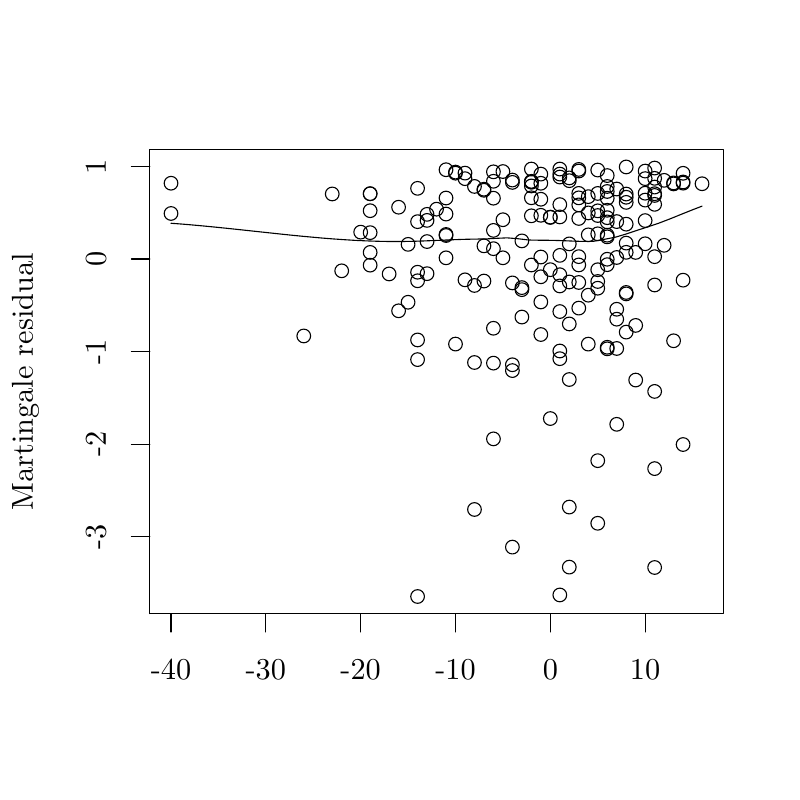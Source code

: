 % Created by tikzDevice version 0.8.1 on 2015-02-03 07:05:43
% !TEX encoding = UTF-8 Unicode
\documentclass[11pt]{memoir}
\nonstopmode

\usepackage{tikz}

\usepackage[active,tightpage,psfixbb]{preview}

\PreviewEnvironment{pgfpicture}

\setlength\PreviewBorder{0pt}

\usepackage{amsmath}
\newcommand{\SweaveOpts}[1]{}  % do not interfere with LaTeX
\newcommand{\SweaveInput}[1]{} % because they are not real TeX commands
\newcommand{\Sexpr}[1]{}       % will only be parsed by R


\usepackage{geometry}
\usepackage{amsmath}
\usepackage{lscape}
\geometry{verbose,tmargin=2.5cm,bmargin=2.5cm,lmargin=2.5cm,rmargin=2.5cm}


\begin{document}

\begin{tikzpicture}[x=1pt,y=1pt]
\definecolor{fillColor}{RGB}{255,255,255}
\path[use as bounding box,fill=fillColor,fill opacity=0.00] (0,0) rectangle (289.08,289.08);
\begin{scope}
\path[clip] ( 54.12, 67.32) rectangle (261.36,234.96);
\definecolor{drawColor}{RGB}{0,0,0}

\path[draw=drawColor,line width= 0.4pt,line join=round,line cap=round] (144.03,176.77) circle (  2.47);

\path[draw=drawColor,line width= 0.4pt,line join=round,line cap=round] (215.99,191.61) circle (  2.47);

\path[draw=drawColor,line width= 0.4pt,line join=round,line cap=round] (168.02,224.52) circle (  2.47);

\path[draw=drawColor,line width= 0.4pt,line join=round,line cap=round] (133.75,219.06) circle (  2.47);

\path[draw=drawColor,line width= 0.4pt,line join=round,line cap=round] (120.05,218.99) circle (  2.47);

\path[draw=drawColor,line width= 0.4pt,line join=round,line cap=round] (171.45,221.71) circle (  2.47);

\path[draw=drawColor,line width= 0.4pt,line join=round,line cap=round] (192.01,228.00) circle (  2.47);

\path[draw=drawColor,line width= 0.4pt,line join=round,line cap=round] (215.99,184.93) circle (  2.47);

\path[draw=drawColor,line width= 0.4pt,line join=round,line cap=round] (161.17,227.75) circle (  2.47);

\path[draw=drawColor,line width= 0.4pt,line join=round,line cap=round] (215.99, 99.99) circle (  2.47);

\path[draw=drawColor,line width= 0.4pt,line join=round,line cap=round] (192.01,223.27) circle (  2.47);

\path[draw=drawColor,line width= 0.4pt,line join=round,line cap=round] (198.86,191.63) circle (  2.47);

\path[draw=drawColor,line width= 0.4pt,line join=round,line cap=round] (178.30,157.86) circle (  2.47);

\path[draw=drawColor,line width= 0.4pt,line join=round,line cap=round] (246.83,223.31) circle (  2.47);

\path[draw=drawColor,line width= 0.4pt,line join=round,line cap=round] (212.57,164.73) circle (  2.47);

\path[draw=drawColor,line width= 0.4pt,line join=round,line cap=round] (219.42,204.09) circle (  2.47);

\path[draw=drawColor,line width= 0.4pt,line join=round,line cap=round] (178.30,130.49) circle (  2.47);

\path[draw=drawColor,line width= 0.4pt,line join=round,line cap=round] (150.89,208.98) circle (  2.47);

\path[draw=drawColor,line width= 0.4pt,line join=round,line cap=round] (219.42,203.49) circle (  2.47);

\path[draw=drawColor,line width= 0.4pt,line join=round,line cap=round] (219.42,225.64) circle (  2.47);

\path[draw=drawColor,line width= 0.4pt,line join=round,line cap=round] (192.01,217.61) circle (  2.47);

\path[draw=drawColor,line width= 0.4pt,line join=round,line cap=round] (154.31,190.19) circle (  2.47);

\path[draw=drawColor,line width= 0.4pt,line join=round,line cap=round] (236.55,228.35) circle (  2.47);

\path[draw=drawColor,line width= 0.4pt,line join=round,line cap=round] (192.01,223.54) circle (  2.47);

\path[draw=drawColor,line width= 0.4pt,line join=round,line cap=round] (133.75,212.94) circle (  2.47);

\path[draw=drawColor,line width= 0.4pt,line join=round,line cap=round] (209.14,193.34) circle (  2.47);

\path[draw=drawColor,line width= 0.4pt,line join=round,line cap=round] (202.29,225.11) circle (  2.47);

\path[draw=drawColor,line width= 0.4pt,line join=round,line cap=round] (188.58,202.03) circle (  2.47);

\path[draw=drawColor,line width= 0.4pt,line join=round,line cap=round] (226.27,169.07) circle (  2.47);

\path[draw=drawColor,line width= 0.4pt,line join=round,line cap=round] (222.85,220.77) circle (  2.47);

\path[draw=drawColor,line width= 0.4pt,line join=round,line cap=round] (123.47,191.22) circle (  2.47);

\path[draw=drawColor,line width= 0.4pt,line join=round,line cap=round] (195.43,168.20) circle (  2.47);

\path[draw=drawColor,line width= 0.4pt,line join=round,line cap=round] (226.27,183.40) circle (  2.47);

\path[draw=drawColor,line width= 0.4pt,line join=round,line cap=round] (195.43,226.16) circle (  2.47);

\path[draw=drawColor,line width= 0.4pt,line join=round,line cap=round] (236.55,219.08) circle (  2.47);

\path[draw=drawColor,line width= 0.4pt,line join=round,line cap=round] (209.14,217.58) circle (  2.47);

\path[draw=drawColor,line width= 0.4pt,line join=round,line cap=round] (236.55,186.10) circle (  2.47);

\path[draw=drawColor,line width= 0.4pt,line join=round,line cap=round] (195.43,217.08) circle (  2.47);

\path[draw=drawColor,line width= 0.4pt,line join=round,line cap=round] (215.99,187.36) circle (  2.47);

\path[draw=drawColor,line width= 0.4pt,line join=round,line cap=round] (178.30,205.82) circle (  2.47);

\path[draw=drawColor,line width= 0.4pt,line join=round,line cap=round] (198.86,210.63) circle (  2.47);

\path[draw=drawColor,line width= 0.4pt,line join=round,line cap=round] (168.02,226.52) circle (  2.47);

\path[draw=drawColor,line width= 0.4pt,line join=round,line cap=round] (205.71,151.94) circle (  2.47);

\path[draw=drawColor,line width= 0.4pt,line join=round,line cap=round] (236.55,147.64) circle (  2.47);

\path[draw=drawColor,line width= 0.4pt,line join=round,line cap=round] (161.17,217.52) circle (  2.47);

\path[draw=drawColor,line width= 0.4pt,line join=round,line cap=round] (195.43,222.85) circle (  2.47);

\path[draw=drawColor,line width= 0.4pt,line join=round,line cap=round] (154.31,211.62) circle (  2.47);

\path[draw=drawColor,line width= 0.4pt,line join=round,line cap=round] (202.29,176.50) circle (  2.47);

\path[draw=drawColor,line width= 0.4pt,line join=round,line cap=round] (219.42,163.59) circle (  2.47);

\path[draw=drawColor,line width= 0.4pt,line join=round,line cap=round] (202.29,162.24) circle (  2.47);

\path[draw=drawColor,line width= 0.4pt,line join=round,line cap=round] (133.75,219.08) circle (  2.47);

\path[draw=drawColor,line width= 0.4pt,line join=round,line cap=round] (209.14,227.86) circle (  2.47);

\path[draw=drawColor,line width= 0.4pt,line join=round,line cap=round] (171.45,104.98) circle (  2.47);

\path[draw=drawColor,line width= 0.4pt,line join=round,line cap=round] (236.55,119.75) circle (  2.47);

\path[draw=drawColor,line width= 0.4pt,line join=round,line cap=round] (205.71, 84.15) circle (  2.47);

\path[draw=drawColor,line width= 0.4pt,line join=round,line cap=round] (195.43,196.20) circle (  2.47);

\path[draw=drawColor,line width= 0.4pt,line join=round,line cap=round] (109.77,167.68) circle (  2.47);

\path[draw=drawColor,line width= 0.4pt,line join=round,line cap=round] (219.42,213.10) circle (  2.47);

\path[draw=drawColor,line width= 0.4pt,line join=round,line cap=round] (236.55,218.46) circle (  2.47);

\path[draw=drawColor,line width= 0.4pt,line join=round,line cap=round] (174.87,187.52) circle (  2.47);

\path[draw=drawColor,line width= 0.4pt,line join=round,line cap=round] (164.59,226.89) circle (  2.47);

\path[draw=drawColor,line width= 0.4pt,line join=round,line cap=round] (243.40,222.98) circle (  2.47);

\path[draw=drawColor,line width= 0.4pt,line join=round,line cap=round] (222.85,196.04) circle (  2.47);

\path[draw=drawColor,line width= 0.4pt,line join=round,line cap=round] (233.12,200.99) circle (  2.47);

\path[draw=drawColor,line width= 0.4pt,line join=round,line cap=round] (233.12,227.26) circle (  2.47);

\path[draw=drawColor,line width= 0.4pt,line join=round,line cap=round] (239.98,200.43) circle (  2.47);

\path[draw=drawColor,line width= 0.4pt,line join=round,line cap=round] (226.27,215.95) circle (  2.47);

\path[draw=drawColor,line width= 0.4pt,line join=round,line cap=round] (198.86,210.51) circle (  2.47);

\path[draw=drawColor,line width= 0.4pt,line join=round,line cap=round] (209.14,210.14) circle (  2.47);

\path[draw=drawColor,line width= 0.4pt,line join=round,line cap=round] (209.14,177.74) circle (  2.47);

\path[draw=drawColor,line width= 0.4pt,line join=round,line cap=round] (222.85,209.01) circle (  2.47);

\path[draw=drawColor,line width= 0.4pt,line join=round,line cap=round] (195.43,179.97) circle (  2.47);

\path[draw=drawColor,line width= 0.4pt,line join=round,line cap=round] (236.55,196.33) circle (  2.47);

\path[draw=drawColor,line width= 0.4pt,line join=round,line cap=round] (192.01,223.28) circle (  2.47);

\path[draw=drawColor,line width= 0.4pt,line join=round,line cap=round] (188.58,185.15) circle (  2.47);

\path[draw=drawColor,line width= 0.4pt,line join=round,line cap=round] (168.02,187.96) circle (  2.47);

\path[draw=drawColor,line width= 0.4pt,line join=round,line cap=round] (150.89,190.71) circle (  2.47);

\path[draw=drawColor,line width= 0.4pt,line join=round,line cap=round] (171.45,185.93) circle (  2.47);

\path[draw=drawColor,line width= 0.4pt,line join=round,line cap=round] (215.99,204.59) circle (  2.47);

\path[draw=drawColor,line width= 0.4pt,line join=round,line cap=round] (226.27,217.80) circle (  2.47);

\path[draw=drawColor,line width= 0.4pt,line join=round,line cap=round] (215.99,211.20) circle (  2.47);

\path[draw=drawColor,line width= 0.4pt,line join=round,line cap=round] (157.74,213.49) circle (  2.47);

\path[draw=drawColor,line width= 0.4pt,line join=round,line cap=round] (215.99,219.18) circle (  2.47);

\path[draw=drawColor,line width= 0.4pt,line join=round,line cap=round] (202.29,189.81) circle (  2.47);

\path[draw=drawColor,line width= 0.4pt,line join=round,line cap=round] (192.01,193.32) circle (  2.47);

\path[draw=drawColor,line width= 0.4pt,line join=round,line cap=round] (215.99,227.63) circle (  2.47);

\path[draw=drawColor,line width= 0.4pt,line join=round,line cap=round] (212.57,218.02) circle (  2.47);

\path[draw=drawColor,line width= 0.4pt,line join=round,line cap=round] (209.14,215.04) circle (  2.47);

\path[draw=drawColor,line width= 0.4pt,line join=round,line cap=round] (202.29,185.75) circle (  2.47);

\path[draw=drawColor,line width= 0.4pt,line join=round,line cap=round] (192.01,221.88) circle (  2.47);

\path[draw=drawColor,line width= 0.4pt,line join=round,line cap=round] (202.29,210.69) circle (  2.47);

\path[draw=drawColor,line width= 0.4pt,line join=round,line cap=round] (246.83,226.46) circle (  2.47);

\path[draw=drawColor,line width= 0.4pt,line join=round,line cap=round] (222.85,177.33) circle (  2.47);

\path[draw=drawColor,line width= 0.4pt,line join=round,line cap=round] (147.46,200.78) circle (  2.47);

\path[draw=drawColor,line width= 0.4pt,line join=round,line cap=round] (202.29, 74.09) circle (  2.47);

\path[draw=drawColor,line width= 0.4pt,line join=round,line cap=round] (205.71,172.02) circle (  2.47);

\path[draw=drawColor,line width= 0.4pt,line join=round,line cap=round] (185.15,157.27) circle (  2.47);

\path[draw=drawColor,line width= 0.4pt,line join=round,line cap=round] (185.15,186.85) circle (  2.47);

\path[draw=drawColor,line width= 0.4pt,line join=round,line cap=round] (178.30,217.46) circle (  2.47);

\path[draw=drawColor,line width= 0.4pt,line join=round,line cap=round] (205.71,224.79) circle (  2.47);

\path[draw=drawColor,line width= 0.4pt,line join=round,line cap=round] (226.27,228.75) circle (  2.47);

\path[draw=drawColor,line width= 0.4pt,line join=round,line cap=round] (164.59,164.75) circle (  2.47);

\path[draw=drawColor,line width= 0.4pt,line join=round,line cap=round] (236.55, 84.02) circle (  2.47);

\path[draw=drawColor,line width= 0.4pt,line join=round,line cap=round] (195.43,211.28) circle (  2.47);

\path[draw=drawColor,line width= 0.4pt,line join=round,line cap=round] (150.89,221.02) circle (  2.47);

\path[draw=drawColor,line width= 0.4pt,line join=round,line cap=round] (161.17,204.35) circle (  2.47);

\path[draw=drawColor,line width= 0.4pt,line join=round,line cap=round] (205.71,223.79) circle (  2.47);

\path[draw=drawColor,line width= 0.4pt,line join=round,line cap=round] (154.31,201.79) circle (  2.47);

\path[draw=drawColor,line width= 0.4pt,line join=round,line cap=round] (212.57,212.14) circle (  2.47);

\path[draw=drawColor,line width= 0.4pt,line join=round,line cap=round] (229.70,197.87) circle (  2.47);

\path[draw=drawColor,line width= 0.4pt,line join=round,line cap=round] (215.99,212.89) circle (  2.47);

\path[draw=drawColor,line width= 0.4pt,line join=round,line cap=round] (253.68,222.68) circle (  2.47);

\path[draw=drawColor,line width= 0.4pt,line join=round,line cap=round] (150.89, 73.53) circle (  2.47);

\path[draw=drawColor,line width= 0.4pt,line join=round,line cap=round] ( 61.80,222.87) circle (  2.47);

\path[draw=drawColor,line width= 0.4pt,line join=round,line cap=round] (161.17,195.91) circle (  2.47);

\path[draw=drawColor,line width= 0.4pt,line join=round,line cap=round] (219.42,221.70) circle (  2.47);

\path[draw=drawColor,line width= 0.4pt,line join=round,line cap=round] (219.42,208.89) circle (  2.47);

\path[draw=drawColor,line width= 0.4pt,line join=round,line cap=round] (171.45,158.09) circle (  2.47);

\path[draw=drawColor,line width= 0.4pt,line join=round,line cap=round] (209.14,227.28) circle (  2.47);

\path[draw=drawColor,line width= 0.4pt,line join=round,line cap=round] (246.83,187.84) circle (  2.47);

\path[draw=drawColor,line width= 0.4pt,line join=round,line cap=round] (246.83,128.45) circle (  2.47);

\path[draw=drawColor,line width= 0.4pt,line join=round,line cap=round] (215.99,122.62) circle (  2.47);

\path[draw=drawColor,line width= 0.4pt,line join=round,line cap=round] (205.71,200.95) circle (  2.47);

\path[draw=drawColor,line width= 0.4pt,line join=round,line cap=round] (164.59,226.50) circle (  2.47);

\path[draw=drawColor,line width= 0.4pt,line join=round,line cap=round] (133.75,193.27) circle (  2.47);

\path[draw=drawColor,line width= 0.4pt,line join=round,line cap=round] (161.17,211.72) circle (  2.47);

\path[draw=drawColor,line width= 0.4pt,line join=round,line cap=round] (130.33,205.19) circle (  2.47);

\path[draw=drawColor,line width= 0.4pt,line join=round,line cap=round] (185.15,223.17) circle (  2.47);

\path[draw=drawColor,line width= 0.4pt,line join=round,line cap=round] (246.83,222.90) circle (  2.47);

\path[draw=drawColor,line width= 0.4pt,line join=round,line cap=round] (150.89,159.14) circle (  2.47);

\path[draw=drawColor,line width= 0.4pt,line join=round,line cap=round] (144.03,214.20) circle (  2.47);

\path[draw=drawColor,line width= 0.4pt,line join=round,line cap=round] (133.75,197.87) circle (  2.47);

\path[draw=drawColor,line width= 0.4pt,line join=round,line cap=round] (181.73,195.92) circle (  2.47);

\path[draw=drawColor,line width= 0.4pt,line join=round,line cap=round] (219.42,217.45) circle (  2.47);

\path[draw=drawColor,line width= 0.4pt,line join=round,line cap=round] (219.42,163.03) circle (  2.47);

\path[draw=drawColor,line width= 0.4pt,line join=round,line cap=round] (233.12,224.53) circle (  2.47);

\path[draw=drawColor,line width= 0.4pt,line join=round,line cap=round] (178.30,199.22) circle (  2.47);

\path[draw=drawColor,line width= 0.4pt,line join=round,line cap=round] (181.73,227.09) circle (  2.47);

\path[draw=drawColor,line width= 0.4pt,line join=round,line cap=round] (140.61,190.09) circle (  2.47);

\path[draw=drawColor,line width= 0.4pt,line join=round,line cap=round] (226.27,218.96) circle (  2.47);

\path[draw=drawColor,line width= 0.4pt,line join=round,line cap=round] (219.42,193.44) circle (  2.47);

\path[draw=drawColor,line width= 0.4pt,line join=round,line cap=round] (202.29,215.14) circle (  2.47);

\path[draw=drawColor,line width= 0.4pt,line join=round,line cap=round] (226.27,182.88) circle (  2.47);

\path[draw=drawColor,line width= 0.4pt,line join=round,line cap=round] (202.29,226.17) circle (  2.47);

\path[draw=drawColor,line width= 0.4pt,line join=round,line cap=round] (188.58,184.42) circle (  2.47);

\path[draw=drawColor,line width= 0.4pt,line join=round,line cap=round] (209.14,196.34) circle (  2.47);

\path[draw=drawColor,line width= 0.4pt,line join=round,line cap=round] (226.27,197.90) circle (  2.47);

\path[draw=drawColor,line width= 0.4pt,line join=round,line cap=round] (150.89,166.24) circle (  2.47);

\path[draw=drawColor,line width= 0.4pt,line join=round,line cap=round] (222.85,173.74) circle (  2.47);

\path[draw=drawColor,line width= 0.4pt,line join=round,line cap=round] (154.31,209.44) circle (  2.47);

\path[draw=drawColor,line width= 0.4pt,line join=round,line cap=round] (174.87,220.70) circle (  2.47);

\path[draw=drawColor,line width= 0.4pt,line join=round,line cap=round] (188.58,174.51) circle (  2.47);

\path[draw=drawColor,line width= 0.4pt,line join=round,line cap=round] (161.17,203.98) circle (  2.47);

\path[draw=drawColor,line width= 0.4pt,line join=round,line cap=round] (178.30,223.57) circle (  2.47);

\path[draw=drawColor,line width= 0.4pt,line join=round,line cap=round] (174.87,220.32) circle (  2.47);

\path[draw=drawColor,line width= 0.4pt,line join=round,line cap=round] (233.12,209.37) circle (  2.47);

\path[draw=drawColor,line width= 0.4pt,line join=round,line cap=round] (209.14,187.01) circle (  2.47);

\path[draw=drawColor,line width= 0.4pt,line join=round,line cap=round] (202.29,196.80) circle (  2.47);

\path[draw=drawColor,line width= 0.4pt,line join=round,line cap=round] (236.55,215.24) circle (  2.47);

\path[draw=drawColor,line width= 0.4pt,line join=round,line cap=round] (222.85,135.75) circle (  2.47);

\path[draw=drawColor,line width= 0.4pt,line join=round,line cap=round] (209.14,219.20) circle (  2.47);

\path[draw=drawColor,line width= 0.4pt,line join=round,line cap=round] (192.01,211.09) circle (  2.47);

\path[draw=drawColor,line width= 0.4pt,line join=round,line cap=round] (150.89,187.62) circle (  2.47);

\path[draw=drawColor,line width= 0.4pt,line join=round,line cap=round] (219.42,195.40) circle (  2.47);

\path[draw=drawColor,line width= 0.4pt,line join=round,line cap=round] (212.57,204.21) circle (  2.47);

\path[draw=drawColor,line width= 0.4pt,line join=round,line cap=round] (243.40,165.94) circle (  2.47);

\path[draw=drawColor,line width= 0.4pt,line join=round,line cap=round] (229.70,151.75) circle (  2.47);

\path[draw=drawColor,line width= 0.4pt,line join=round,line cap=round] (185.15,224.01) circle (  2.47);

\path[draw=drawColor,line width= 0.4pt,line join=round,line cap=round] ( 61.80,211.94) circle (  2.47);

\path[draw=drawColor,line width= 0.4pt,line join=round,line cap=round] (236.55,221.48) circle (  2.47);

\path[draw=drawColor,line width= 0.4pt,line join=round,line cap=round] (178.30,226.99) circle (  2.47);

\path[draw=drawColor,line width= 0.4pt,line join=round,line cap=round] (202.29,159.47) circle (  2.47);

\path[draw=drawColor,line width= 0.4pt,line join=round,line cap=round] (198.86,137.84) circle (  2.47);

\path[draw=drawColor,line width= 0.4pt,line join=round,line cap=round] (222.85,163.16) circle (  2.47);

\path[draw=drawColor,line width= 0.4pt,line join=round,line cap=round] (226.27,208.07) circle (  2.47);

\path[draw=drawColor,line width= 0.4pt,line join=round,line cap=round] (195.43,189.06) circle (  2.47);

\path[draw=drawColor,line width= 0.4pt,line join=round,line cap=round] (243.40,222.62) circle (  2.47);

\path[draw=drawColor,line width= 0.4pt,line join=round,line cap=round] (181.73,209.68) circle (  2.47);

\path[draw=drawColor,line width= 0.4pt,line join=round,line cap=round] (226.27,201.23) circle (  2.47);

\path[draw=drawColor,line width= 0.4pt,line join=round,line cap=round] (202.29,227.99) circle (  2.47);

\path[draw=drawColor,line width= 0.4pt,line join=round,line cap=round] (236.55,224.63) circle (  2.47);

\path[draw=drawColor,line width= 0.4pt,line join=round,line cap=round] (219.42,219.89) circle (  2.47);

\path[draw=drawColor,line width= 0.4pt,line join=round,line cap=round] (185.15, 91.38) circle (  2.47);

\path[draw=drawColor,line width= 0.4pt,line join=round,line cap=round] (205.71,105.85) circle (  2.47);

\path[draw=drawColor,line width= 0.4pt,line join=round,line cap=round] (239.98,223.91) circle (  2.47);

\path[draw=drawColor,line width= 0.4pt,line join=round,line cap=round] (185.15,155.17) circle (  2.47);

\path[draw=drawColor,line width= 0.4pt,line join=round,line cap=round] (233.12,216.77) circle (  2.47);

\path[draw=drawColor,line width= 0.4pt,line join=round,line cap=round] (219.42,210.42) circle (  2.47);

\path[draw=drawColor,line width= 0.4pt,line join=round,line cap=round] (233.12,219.26) circle (  2.47);

\path[draw=drawColor,line width= 0.4pt,line join=round,line cap=round] (212.57,182.41) circle (  2.47);

\path[draw=drawColor,line width= 0.4pt,line join=round,line cap=round] (205.71,187.19) circle (  2.47);

\path[draw=drawColor,line width= 0.4pt,line join=round,line cap=round] (178.30,170.46) circle (  2.47);

\path[draw=drawColor,line width= 0.4pt,line join=round,line cap=round] (174.87,200.24) circle (  2.47);

\path[draw=drawColor,line width= 0.4pt,line join=round,line cap=round] (147.46,179.86) circle (  2.47);

\path[draw=drawColor,line width= 0.4pt,line join=round,line cap=round] (229.70,171.49) circle (  2.47);

\path[draw=drawColor,line width= 0.4pt,line join=round,line cap=round] (133.75,205.01) circle (  2.47);
\end{scope}
\begin{scope}
\path[clip] (  0.00,  0.00) rectangle (289.08,289.08);
\definecolor{drawColor}{RGB}{0,0,0}

\path[draw=drawColor,line width= 0.4pt,line join=round,line cap=round] ( 61.80, 67.32) -- (233.12, 67.32);

\path[draw=drawColor,line width= 0.4pt,line join=round,line cap=round] ( 61.80, 67.32) -- ( 61.80, 60.72);

\path[draw=drawColor,line width= 0.4pt,line join=round,line cap=round] ( 96.06, 67.32) -- ( 96.06, 60.72);

\path[draw=drawColor,line width= 0.4pt,line join=round,line cap=round] (130.33, 67.32) -- (130.33, 60.72);

\path[draw=drawColor,line width= 0.4pt,line join=round,line cap=round] (164.59, 67.32) -- (164.59, 60.72);

\path[draw=drawColor,line width= 0.4pt,line join=round,line cap=round] (198.86, 67.32) -- (198.86, 60.72);

\path[draw=drawColor,line width= 0.4pt,line join=round,line cap=round] (233.12, 67.32) -- (233.12, 60.72);

\node[text=drawColor,anchor=base,inner sep=0pt, outer sep=0pt, scale=  1.00] at ( 61.80, 43.56) {-40};

\node[text=drawColor,anchor=base,inner sep=0pt, outer sep=0pt, scale=  1.00] at ( 96.06, 43.56) {-30};

\node[text=drawColor,anchor=base,inner sep=0pt, outer sep=0pt, scale=  1.00] at (130.33, 43.56) {-20};

\node[text=drawColor,anchor=base,inner sep=0pt, outer sep=0pt, scale=  1.00] at (164.59, 43.56) {-10};

\node[text=drawColor,anchor=base,inner sep=0pt, outer sep=0pt, scale=  1.00] at (198.86, 43.56) {0};

\node[text=drawColor,anchor=base,inner sep=0pt, outer sep=0pt, scale=  1.00] at (233.12, 43.56) {10};

\path[draw=drawColor,line width= 0.4pt,line join=round,line cap=round] ( 54.12, 95.15) -- ( 54.12,228.92);

\path[draw=drawColor,line width= 0.4pt,line join=round,line cap=round] ( 54.12, 95.15) -- ( 47.52, 95.15);

\path[draw=drawColor,line width= 0.4pt,line join=round,line cap=round] ( 54.12,128.59) -- ( 47.52,128.59);

\path[draw=drawColor,line width= 0.4pt,line join=round,line cap=round] ( 54.12,162.03) -- ( 47.52,162.03);

\path[draw=drawColor,line width= 0.4pt,line join=round,line cap=round] ( 54.12,195.48) -- ( 47.52,195.48);

\path[draw=drawColor,line width= 0.4pt,line join=round,line cap=round] ( 54.12,228.92) -- ( 47.52,228.92);

\node[text=drawColor,rotate= 90.00,anchor=base,inner sep=0pt, outer sep=0pt, scale=  1.00] at ( 38.28, 95.15) {-3};

\node[text=drawColor,rotate= 90.00,anchor=base,inner sep=0pt, outer sep=0pt, scale=  1.00] at ( 38.28,128.59) {-2};

\node[text=drawColor,rotate= 90.00,anchor=base,inner sep=0pt, outer sep=0pt, scale=  1.00] at ( 38.28,162.03) {-1};

\node[text=drawColor,rotate= 90.00,anchor=base,inner sep=0pt, outer sep=0pt, scale=  1.00] at ( 38.28,195.48) {0};

\node[text=drawColor,rotate= 90.00,anchor=base,inner sep=0pt, outer sep=0pt, scale=  1.00] at ( 38.28,228.92) {1};

\path[draw=drawColor,line width= 0.4pt,line join=round,line cap=round] ( 54.12, 67.32) --
	(261.36, 67.32) --
	(261.36,234.96) --
	( 54.12,234.96) --
	( 54.12, 67.32);
\end{scope}
\begin{scope}
\path[clip] (  0.00,  0.00) rectangle (289.08,289.08);
\definecolor{drawColor}{RGB}{0,0,0}

\node[text=drawColor,rotate= 90.00,anchor=base,inner sep=0pt, outer sep=0pt, scale=  1.00] at ( 11.88,151.14) {Martingale residual};
\end{scope}
\begin{scope}
\path[clip] ( 54.12, 67.32) rectangle (261.36,234.96);
\definecolor{drawColor}{RGB}{0,0,0}

\path[draw=drawColor,line width= 0.4pt,line join=round,line cap=round] ( 61.80,208.40) --
	( 65.71,208.11) --
	( 69.63,207.78) --
	( 73.54,207.42) --
	( 77.46,207.04) --
	( 81.38,206.64) --
	( 85.29,206.23) --
	( 89.21,205.81) --
	( 93.12,205.39) --
	( 97.04,204.97) --
	(100.96,204.55) --
	(104.87,204.14) --
	(108.79,203.75) --
	(112.70,203.39) --
	(116.62,203.04) --
	(120.54,202.73) --
	(124.45,202.46) --
	(128.37,202.22) --
	(132.29,202.04) --
	(136.20,201.90) --
	(140.12,201.82) --
	(144.03,201.80) --
	(147.95,201.85) --
	(151.87,201.96) --
	(155.78,202.12) --
	(159.70,202.28) --
	(163.61,202.45) --
	(167.53,202.59) --
	(171.45,202.68) --
	(175.36,202.73) --
	(179.28,202.95) --
	(183.19,203.13) --
	(187.11,202.82) --
	(191.03,202.35) --
	(194.94,202.27) --
	(198.86,202.24) --
	(202.78,202.14) --
	(206.69,201.97) --
	(210.61,201.83) --
	(214.52,201.90) --
	(218.44,202.61) --
	(222.36,203.37) --
	(226.27,204.52) --
	(230.19,205.84) --
	(234.10,207.09) --
	(238.02,208.42) --
	(241.94,209.92) --
	(245.85,211.50) --
	(249.77,213.08) --
	(253.68,214.59);
\end{scope}
\end{tikzpicture}

\end{document}
